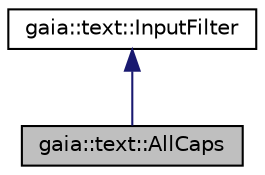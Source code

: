 digraph G
{
  edge [fontname="Helvetica",fontsize="10",labelfontname="Helvetica",labelfontsize="10"];
  node [fontname="Helvetica",fontsize="10",shape=record];
  Node1 [label="gaia::text::AllCaps",height=0.2,width=0.4,color="black", fillcolor="grey75", style="filled" fontcolor="black"];
  Node2 -> Node1 [dir=back,color="midnightblue",fontsize="10",style="solid",fontname="Helvetica"];
  Node2 [label="gaia::text::InputFilter",height=0.2,width=0.4,color="black", fillcolor="white", style="filled",URL="$d8/d3e/classgaia_1_1text_1_1_input_filter.html",tooltip="InputFilters can be attached to Editables to constrain the changes that can be made to them..."];
}
